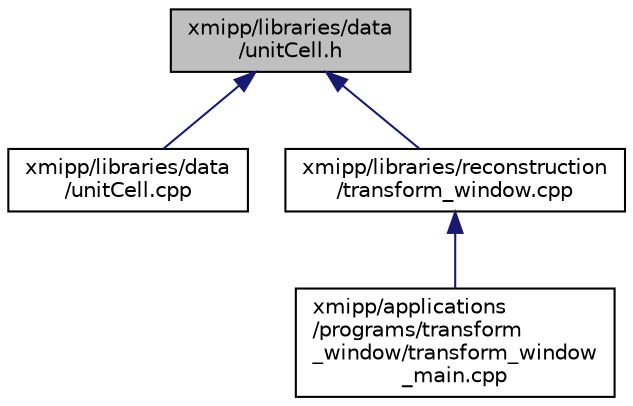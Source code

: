 digraph "xmipp/libraries/data/unitCell.h"
{
  edge [fontname="Helvetica",fontsize="10",labelfontname="Helvetica",labelfontsize="10"];
  node [fontname="Helvetica",fontsize="10",shape=record];
  Node72 [label="xmipp/libraries/data\l/unitCell.h",height=0.2,width=0.4,color="black", fillcolor="grey75", style="filled", fontcolor="black"];
  Node72 -> Node73 [dir="back",color="midnightblue",fontsize="10",style="solid",fontname="Helvetica"];
  Node73 [label="xmipp/libraries/data\l/unitCell.cpp",height=0.2,width=0.4,color="black", fillcolor="white", style="filled",URL="$unitCell_8cpp.html"];
  Node72 -> Node74 [dir="back",color="midnightblue",fontsize="10",style="solid",fontname="Helvetica"];
  Node74 [label="xmipp/libraries/reconstruction\l/transform_window.cpp",height=0.2,width=0.4,color="black", fillcolor="white", style="filled",URL="$transform__window_8cpp.html"];
  Node74 -> Node75 [dir="back",color="midnightblue",fontsize="10",style="solid",fontname="Helvetica"];
  Node75 [label="xmipp/applications\l/programs/transform\l_window/transform_window\l_main.cpp",height=0.2,width=0.4,color="black", fillcolor="white", style="filled",URL="$transform__window__main_8cpp.html"];
}

